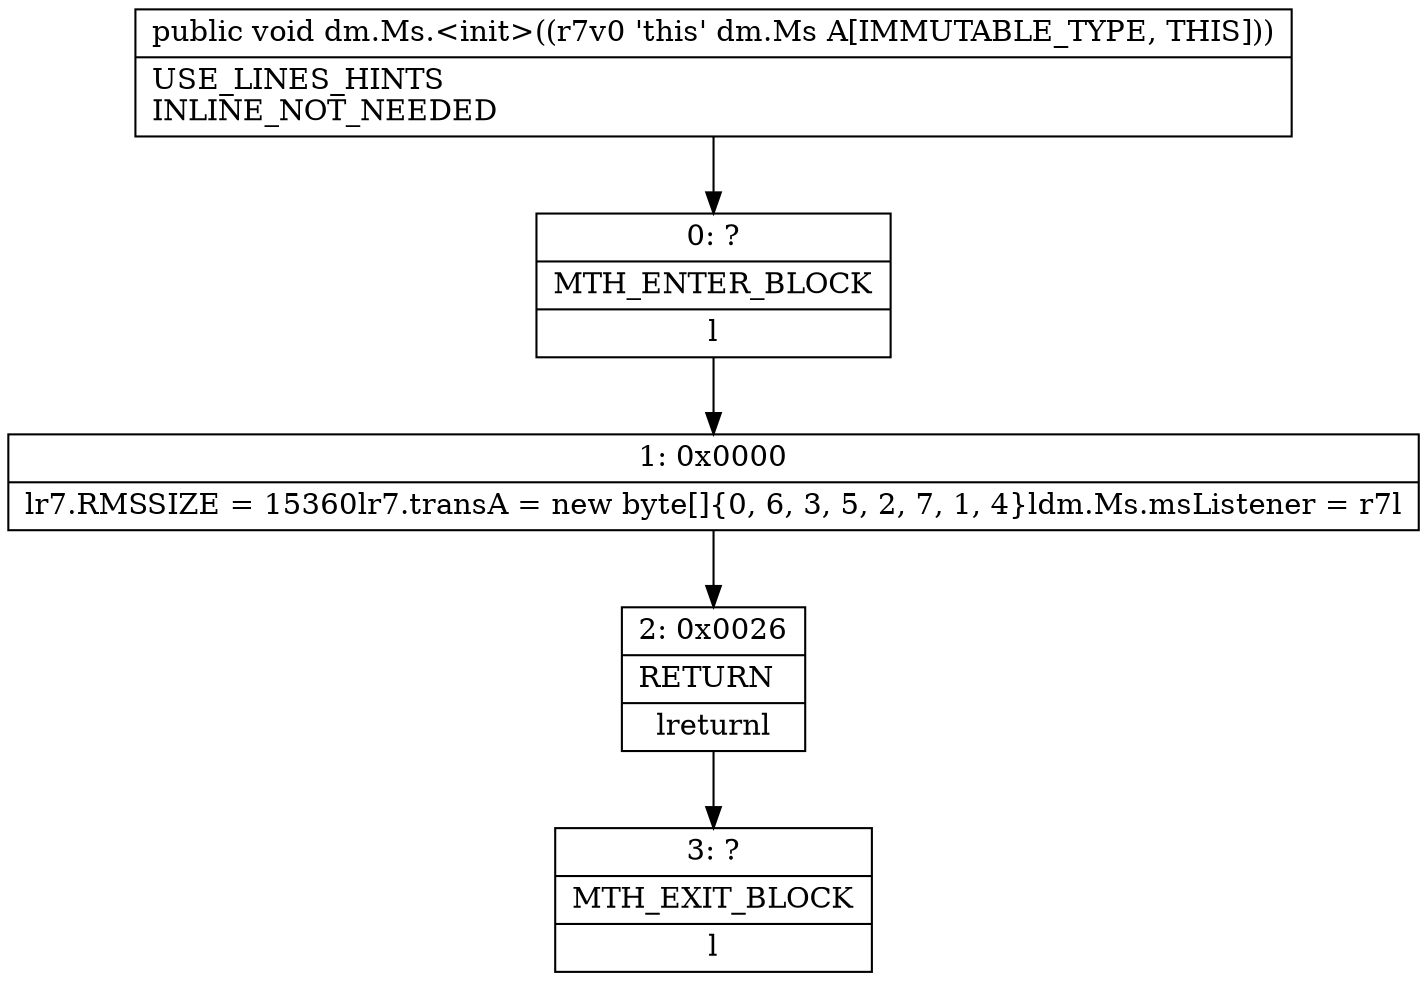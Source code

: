 digraph "CFG fordm.Ms.\<init\>()V" {
Node_0 [shape=record,label="{0\:\ ?|MTH_ENTER_BLOCK\l|l}"];
Node_1 [shape=record,label="{1\:\ 0x0000|lr7.RMSSIZE = 15360lr7.transA = new byte[]\{0, 6, 3, 5, 2, 7, 1, 4\}ldm.Ms.msListener = r7l}"];
Node_2 [shape=record,label="{2\:\ 0x0026|RETURN\l|lreturnl}"];
Node_3 [shape=record,label="{3\:\ ?|MTH_EXIT_BLOCK\l|l}"];
MethodNode[shape=record,label="{public void dm.Ms.\<init\>((r7v0 'this' dm.Ms A[IMMUTABLE_TYPE, THIS]))  | USE_LINES_HINTS\lINLINE_NOT_NEEDED\l}"];
MethodNode -> Node_0;
Node_0 -> Node_1;
Node_1 -> Node_2;
Node_2 -> Node_3;
}

